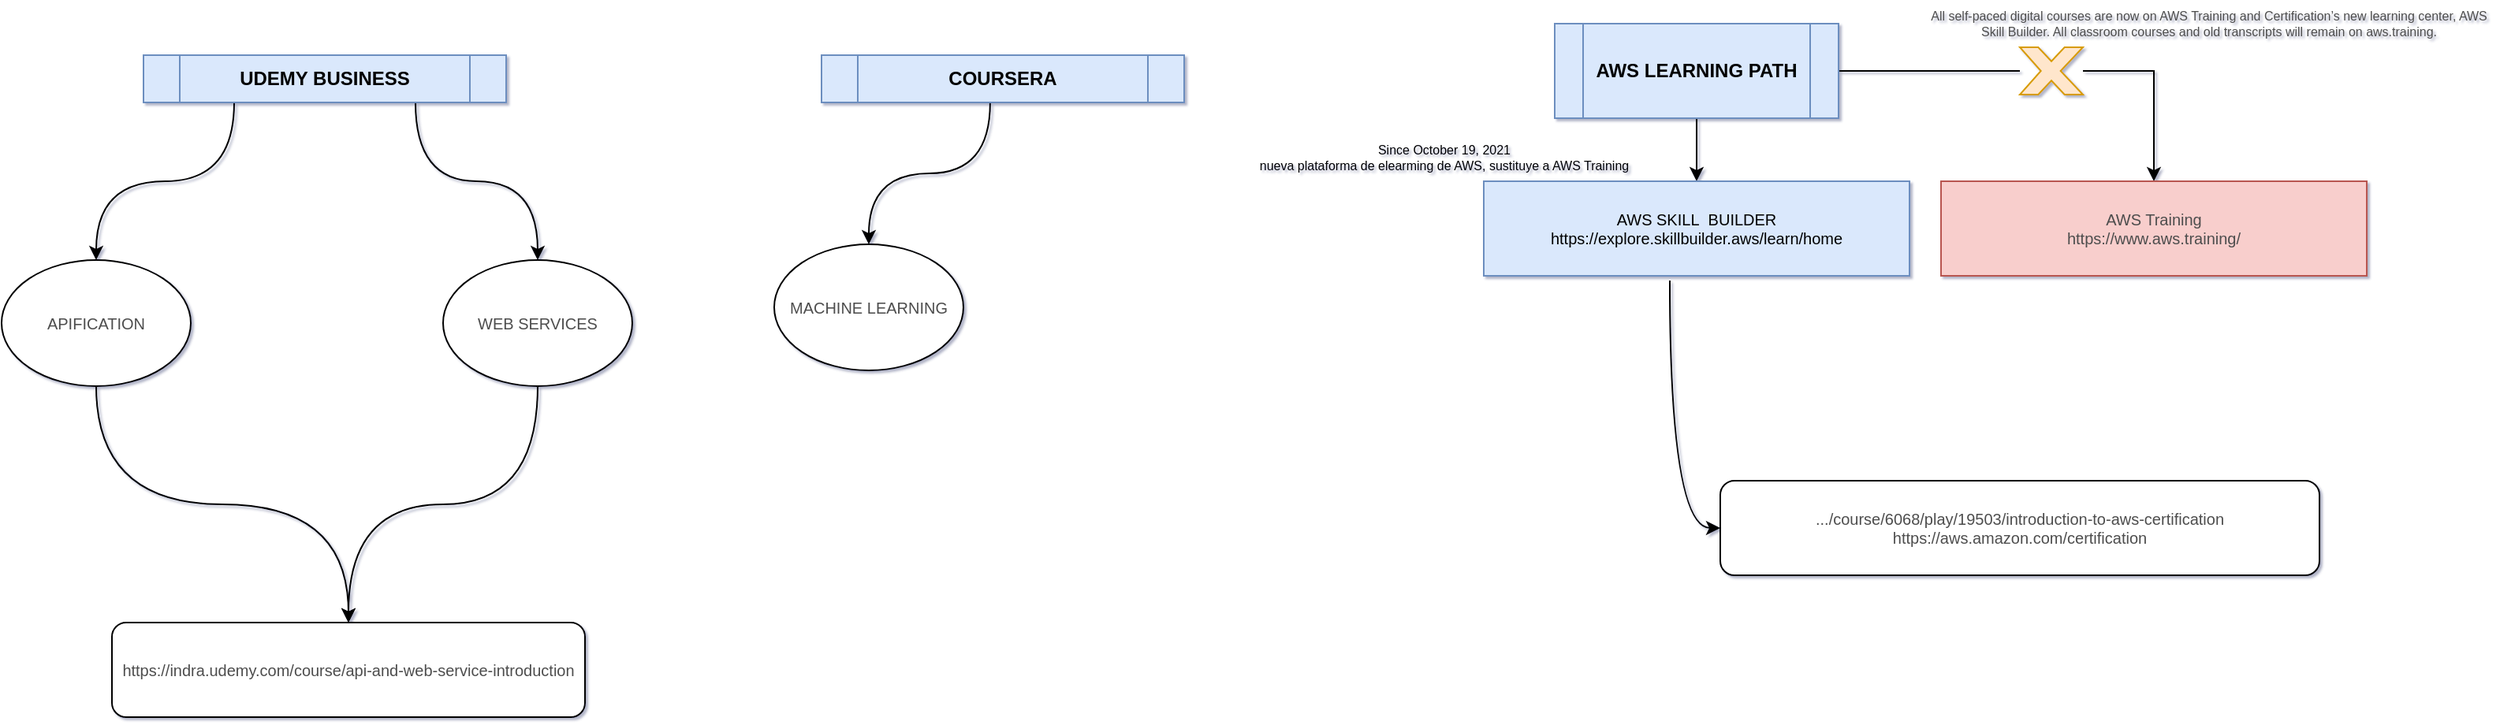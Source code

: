 <mxfile compressed="true" version="15.9.4" type="github"><diagram id="KEv1M6iN3db5MiAupULR" name="Page-1"><mxGraphModel dx="2506" dy="927" grid="1" gridSize="10" guides="1" tooltips="1" connect="1" arrows="1" fold="1" page="1" pageScale="1" pageWidth="850" pageHeight="1100" math="0" shadow="1"><root><mxCell id="0"/><mxCell id="1" parent="0"/><mxCell id="sYqm0jYEy3haPevt1rFF-3" value="" style="edgeStyle=orthogonalEdgeStyle;rounded=0;orthogonalLoop=1;jettySize=auto;html=1;exitX=0.5;exitY=1;exitDx=0;exitDy=0;" parent="1" source="nZc_73Oy2-s8aW7Hdju8-3" target="sYqm0jYEy3haPevt1rFF-2" edge="1"><mxGeometry relative="1" as="geometry"><mxPoint x="410" y="90" as="sourcePoint"/></mxGeometry></mxCell><mxCell id="sYqm0jYEy3haPevt1rFF-6" style="edgeStyle=orthogonalEdgeStyle;rounded=0;orthogonalLoop=1;jettySize=auto;html=1;startArrow=none;" parent="1" source="sYqm0jYEy3haPevt1rFF-7" target="sYqm0jYEy3haPevt1rFF-5" edge="1"><mxGeometry relative="1" as="geometry"><mxPoint x="500" y="60" as="targetPoint"/><Array as="points"><mxPoint x="635" y="60"/></Array></mxGeometry></mxCell><mxCell id="sYqm0jYEy3haPevt1rFF-2" value="AWS SKILL&amp;nbsp; BUILDER&lt;br style=&quot;font-size: 10px;&quot;&gt;https://explore.skillbuilder.aws/learn/home" style="rounded=0;whiteSpace=wrap;html=1;fontSize=10;fillColor=#dae8fc;strokeColor=#6c8ebf;" parent="1" vertex="1"><mxGeometry x="210" y="130" width="270" height="60" as="geometry"/></mxCell><mxCell id="sYqm0jYEy3haPevt1rFF-4" value="Since October 19, 2021&lt;br&gt;nueva plataforma de elearming de AWS, sustituye a AWS Training" style="text;html=1;strokeColor=none;fillColor=none;align=center;verticalAlign=middle;whiteSpace=wrap;rounded=0;fontSize=8;" parent="1" vertex="1"><mxGeometry x="60" y="100" width="250" height="30" as="geometry"/></mxCell><mxCell id="nZc_73Oy2-s8aW7Hdju8-2" style="edgeStyle=orthogonalEdgeStyle;rounded=0;orthogonalLoop=1;jettySize=auto;html=1;exitX=0.437;exitY=1.05;exitDx=0;exitDy=0;entryX=0;entryY=0.5;entryDx=0;entryDy=0;fontSize=8;fontColor=#4D4D4D;exitPerimeter=0;curved=1;" parent="1" source="sYqm0jYEy3haPevt1rFF-2" target="nZc_73Oy2-s8aW7Hdju8-1" edge="1"><mxGeometry relative="1" as="geometry"/></mxCell><mxCell id="sYqm0jYEy3haPevt1rFF-5" value="AWS Training&lt;br style=&quot;font-size: 10px;&quot;&gt;https://www.aws.training/" style="rounded=0;whiteSpace=wrap;html=1;fillColor=#f8cecc;strokeColor=#b85450;fontColor=#4D4D4D;fontSize=10;" parent="1" vertex="1"><mxGeometry x="500" y="130" width="270" height="60" as="geometry"/></mxCell><mxCell id="sYqm0jYEy3haPevt1rFF-7" value="" style="verticalLabelPosition=bottom;verticalAlign=top;html=1;shape=mxgraph.basic.x;fillColor=#ffe6cc;strokeColor=#d79b00;" parent="1" vertex="1"><mxGeometry x="550" y="45" width="40" height="30" as="geometry"/></mxCell><mxCell id="sYqm0jYEy3haPevt1rFF-9" value="" style="edgeStyle=orthogonalEdgeStyle;rounded=0;orthogonalLoop=1;jettySize=auto;html=1;endArrow=none;exitX=1;exitY=0.5;exitDx=0;exitDy=0;" parent="1" source="nZc_73Oy2-s8aW7Hdju8-3" target="sYqm0jYEy3haPevt1rFF-7" edge="1"><mxGeometry relative="1" as="geometry"><mxPoint x="635" y="130" as="targetPoint"/><mxPoint x="470" y="60" as="sourcePoint"/></mxGeometry></mxCell><mxCell id="sYqm0jYEy3haPevt1rFF-10" value="All self-paced digital courses are now on AWS Training and Certification’s new learning center, AWS Skill Builder. All classroom courses and old transcripts will remain on aws.training." style="text;html=1;strokeColor=none;fillColor=none;align=center;verticalAlign=middle;whiteSpace=wrap;rounded=0;fontColor=#4D4D4D;fontSize=8;" parent="1" vertex="1"><mxGeometry x="490" y="15" width="360" height="30" as="geometry"/></mxCell><mxCell id="nZc_73Oy2-s8aW7Hdju8-1" value=".../course/6068/play/19503/introduction-to-aws-certification&lt;br&gt;https://aws.amazon.com/certification" style="rounded=1;whiteSpace=wrap;html=1;fontSize=10;fontColor=#4D4D4D;" parent="1" vertex="1"><mxGeometry x="360" y="320" width="380" height="60" as="geometry"/></mxCell><mxCell id="nZc_73Oy2-s8aW7Hdju8-3" value="AWS LEARNING PATH" style="shape=process;whiteSpace=wrap;html=1;backgroundOutline=1;fontSize=12;fontStyle=1;fillColor=#dae8fc;strokeColor=#6c8ebf;" parent="1" vertex="1"><mxGeometry x="255" y="30" width="180" height="60" as="geometry"/></mxCell><mxCell id="nZc_73Oy2-s8aW7Hdju8-17" style="edgeStyle=orthogonalEdgeStyle;curved=1;rounded=0;orthogonalLoop=1;jettySize=auto;html=1;exitX=0.465;exitY=1;exitDx=0;exitDy=0;entryX=0.5;entryY=0;entryDx=0;entryDy=0;labelBorderColor=#000000;fontSize=10;fontColor=#4D4D4D;exitPerimeter=0;" parent="1" source="nZc_73Oy2-s8aW7Hdju8-4" target="nZc_73Oy2-s8aW7Hdju8-16" edge="1"><mxGeometry relative="1" as="geometry"/></mxCell><mxCell id="nZc_73Oy2-s8aW7Hdju8-4" value="COURSERA&lt;br&gt;" style="shape=process;whiteSpace=wrap;html=1;backgroundOutline=1;fontSize=12;fontStyle=1;fillColor=#dae8fc;strokeColor=#6c8ebf;" parent="1" vertex="1"><mxGeometry x="-210" y="50" width="230" height="30" as="geometry"/></mxCell><mxCell id="nZc_73Oy2-s8aW7Hdju8-9" style="edgeStyle=orthogonalEdgeStyle;rounded=0;orthogonalLoop=1;jettySize=auto;html=1;exitX=0.25;exitY=1;exitDx=0;exitDy=0;fontSize=10;fontColor=#4D4D4D;labelBorderColor=#000000;curved=1;" parent="1" source="nZc_73Oy2-s8aW7Hdju8-5" target="nZc_73Oy2-s8aW7Hdju8-11" edge="1"><mxGeometry relative="1" as="geometry"/></mxCell><mxCell id="nZc_73Oy2-s8aW7Hdju8-13" style="edgeStyle=orthogonalEdgeStyle;rounded=0;orthogonalLoop=1;jettySize=auto;html=1;exitX=0.75;exitY=1;exitDx=0;exitDy=0;fontSize=10;fontColor=#4D4D4D;curved=1;" parent="1" source="nZc_73Oy2-s8aW7Hdju8-5" target="nZc_73Oy2-s8aW7Hdju8-12" edge="1"><mxGeometry relative="1" as="geometry"/></mxCell><mxCell id="nZc_73Oy2-s8aW7Hdju8-5" value="UDEMY BUSINESS" style="shape=process;whiteSpace=wrap;html=1;backgroundOutline=1;fontSize=12;fontStyle=1;fillColor=#dae8fc;strokeColor=#6c8ebf;" parent="1" vertex="1"><mxGeometry x="-640" y="50" width="230" height="30" as="geometry"/></mxCell><mxCell id="nZc_73Oy2-s8aW7Hdju8-8" value="&lt;span&gt;https://indra.udemy.com/course/api-and-web-service-introduction&lt;/span&gt;" style="rounded=1;whiteSpace=wrap;html=1;fontSize=10;fontColor=#4D4D4D;" parent="1" vertex="1"><mxGeometry x="-660" y="410" width="300" height="60" as="geometry"/></mxCell><mxCell id="nZc_73Oy2-s8aW7Hdju8-15" style="edgeStyle=orthogonalEdgeStyle;rounded=0;orthogonalLoop=1;jettySize=auto;html=1;exitX=0.5;exitY=1;exitDx=0;exitDy=0;fontSize=10;fontColor=#4D4D4D;entryX=0.5;entryY=0;entryDx=0;entryDy=0;curved=1;" parent="1" source="nZc_73Oy2-s8aW7Hdju8-11" target="nZc_73Oy2-s8aW7Hdju8-8" edge="1"><mxGeometry relative="1" as="geometry"><mxPoint x="-410" y="310" as="targetPoint"/></mxGeometry></mxCell><mxCell id="nZc_73Oy2-s8aW7Hdju8-11" value="APIFICATION" style="ellipse;whiteSpace=wrap;html=1;fontSize=10;fontColor=#4D4D4D;" parent="1" vertex="1"><mxGeometry x="-730" y="180" width="120" height="80" as="geometry"/></mxCell><mxCell id="nZc_73Oy2-s8aW7Hdju8-14" style="edgeStyle=orthogonalEdgeStyle;rounded=0;orthogonalLoop=1;jettySize=auto;html=1;exitX=0.5;exitY=1;exitDx=0;exitDy=0;entryX=0.5;entryY=0;entryDx=0;entryDy=0;fontSize=10;fontColor=#4D4D4D;curved=1;" parent="1" source="nZc_73Oy2-s8aW7Hdju8-12" target="nZc_73Oy2-s8aW7Hdju8-8" edge="1"><mxGeometry relative="1" as="geometry"/></mxCell><mxCell id="nZc_73Oy2-s8aW7Hdju8-12" value="WEB SERVICES" style="ellipse;whiteSpace=wrap;html=1;fontSize=10;fontColor=#4D4D4D;" parent="1" vertex="1"><mxGeometry x="-450" y="180" width="120" height="80" as="geometry"/></mxCell><mxCell id="nZc_73Oy2-s8aW7Hdju8-16" value="MACHINE LEARNING" style="ellipse;whiteSpace=wrap;html=1;fontSize=10;fontColor=#4D4D4D;" parent="1" vertex="1"><mxGeometry x="-240" y="170" width="120" height="80" as="geometry"/></mxCell></root></mxGraphModel></diagram></mxfile>